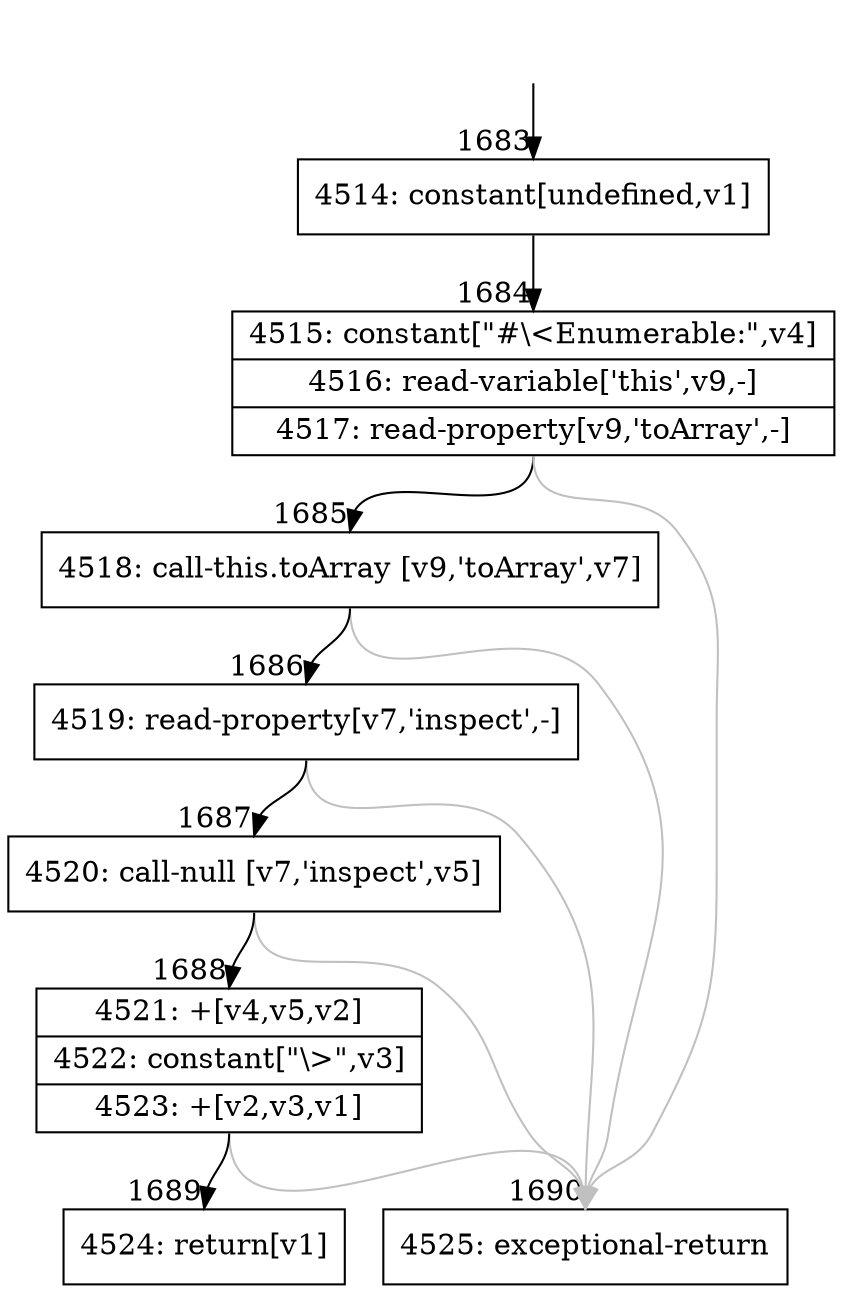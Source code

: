 digraph {
rankdir="TD"
BB_entry151[shape=none,label=""];
BB_entry151 -> BB1683 [tailport=s, headport=n, headlabel="    1683"]
BB1683 [shape=record label="{4514: constant[undefined,v1]}" ] 
BB1683 -> BB1684 [tailport=s, headport=n, headlabel="      1684"]
BB1684 [shape=record label="{4515: constant[\"#\\\<Enumerable:\",v4]|4516: read-variable['this',v9,-]|4517: read-property[v9,'toArray',-]}" ] 
BB1684 -> BB1685 [tailport=s, headport=n, headlabel="      1685"]
BB1684 -> BB1690 [tailport=s, headport=n, color=gray, headlabel="      1690"]
BB1685 [shape=record label="{4518: call-this.toArray [v9,'toArray',v7]}" ] 
BB1685 -> BB1686 [tailport=s, headport=n, headlabel="      1686"]
BB1685 -> BB1690 [tailport=s, headport=n, color=gray]
BB1686 [shape=record label="{4519: read-property[v7,'inspect',-]}" ] 
BB1686 -> BB1687 [tailport=s, headport=n, headlabel="      1687"]
BB1686 -> BB1690 [tailport=s, headport=n, color=gray]
BB1687 [shape=record label="{4520: call-null [v7,'inspect',v5]}" ] 
BB1687 -> BB1688 [tailport=s, headport=n, headlabel="      1688"]
BB1687 -> BB1690 [tailport=s, headport=n, color=gray]
BB1688 [shape=record label="{4521: +[v4,v5,v2]|4522: constant[\"\\\>\",v3]|4523: +[v2,v3,v1]}" ] 
BB1688 -> BB1689 [tailport=s, headport=n, headlabel="      1689"]
BB1688 -> BB1690 [tailport=s, headport=n, color=gray]
BB1689 [shape=record label="{4524: return[v1]}" ] 
BB1690 [shape=record label="{4525: exceptional-return}" ] 
//#$~ 1054
}

